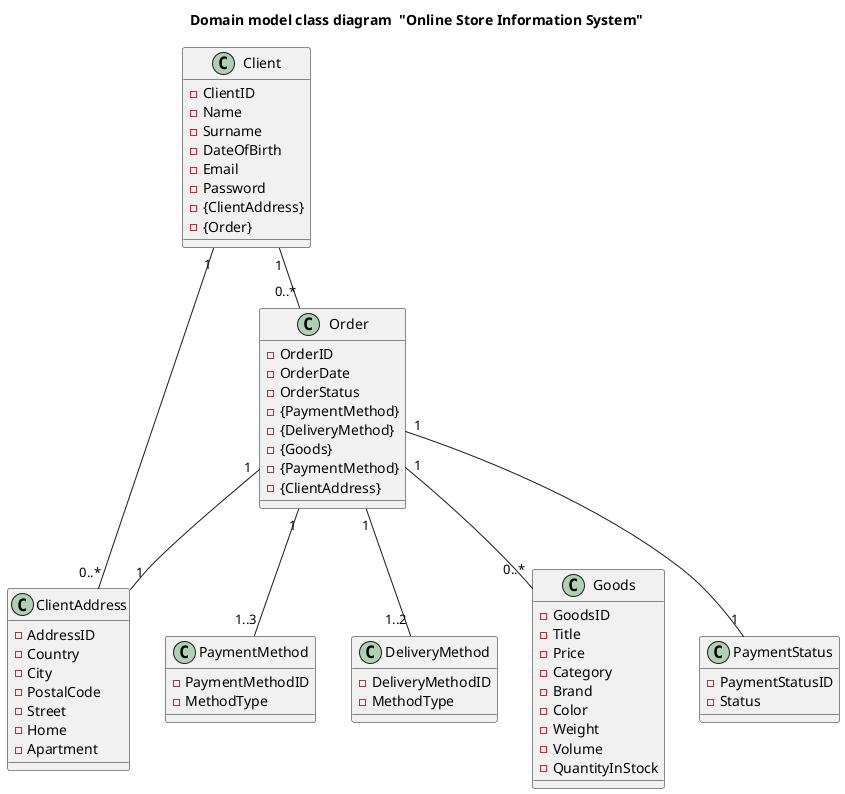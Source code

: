 @startuml OnlineStoreInformationSystem

!define ENTITY class

title Domain model class diagram  "Online Store Information System"

ENTITY Order {
  - OrderID
  - OrderDate
  - OrderStatus
  - {PaymentMethod}
  - {DeliveryMethod}
  - {Goods}
  - {PaymentMethod}
  - {ClientAddress}
}

ENTITY Client {
  - ClientID
  - Name
  - Surname
  - DateOfBirth
  - Email
  - Password
  - {ClientAddress}
  - {Order}
}

ENTITY ClientAddress {
  - AddressID
  - Country
  - City
  - PostalCode
  - Street
  - Home
  - Apartment
}

ENTITY PaymentMethod {
  - PaymentMethodID
  - MethodType
}

ENTITY DeliveryMethod {
  - DeliveryMethodID
  - MethodType
}

ENTITY Goods {
  - GoodsID
  - Title
  - Price
  - Category
  - Brand
  - Color
  - Weight
  - Volume
  - QuantityInStock
}

ENTITY PaymentStatus {
  - PaymentStatusID
  - Status
}


Client "1" -- "0..*" Order  
Order "1" -- "1" ClientAddress
Order "1" -- "1..3" PaymentMethod
Order "1" -- "1..2" DeliveryMethod
Order "1" -- "0..*" Goods
Order "1" -- "1" PaymentStatus
Client "1" -- "0..*" ClientAddress

@enduml
